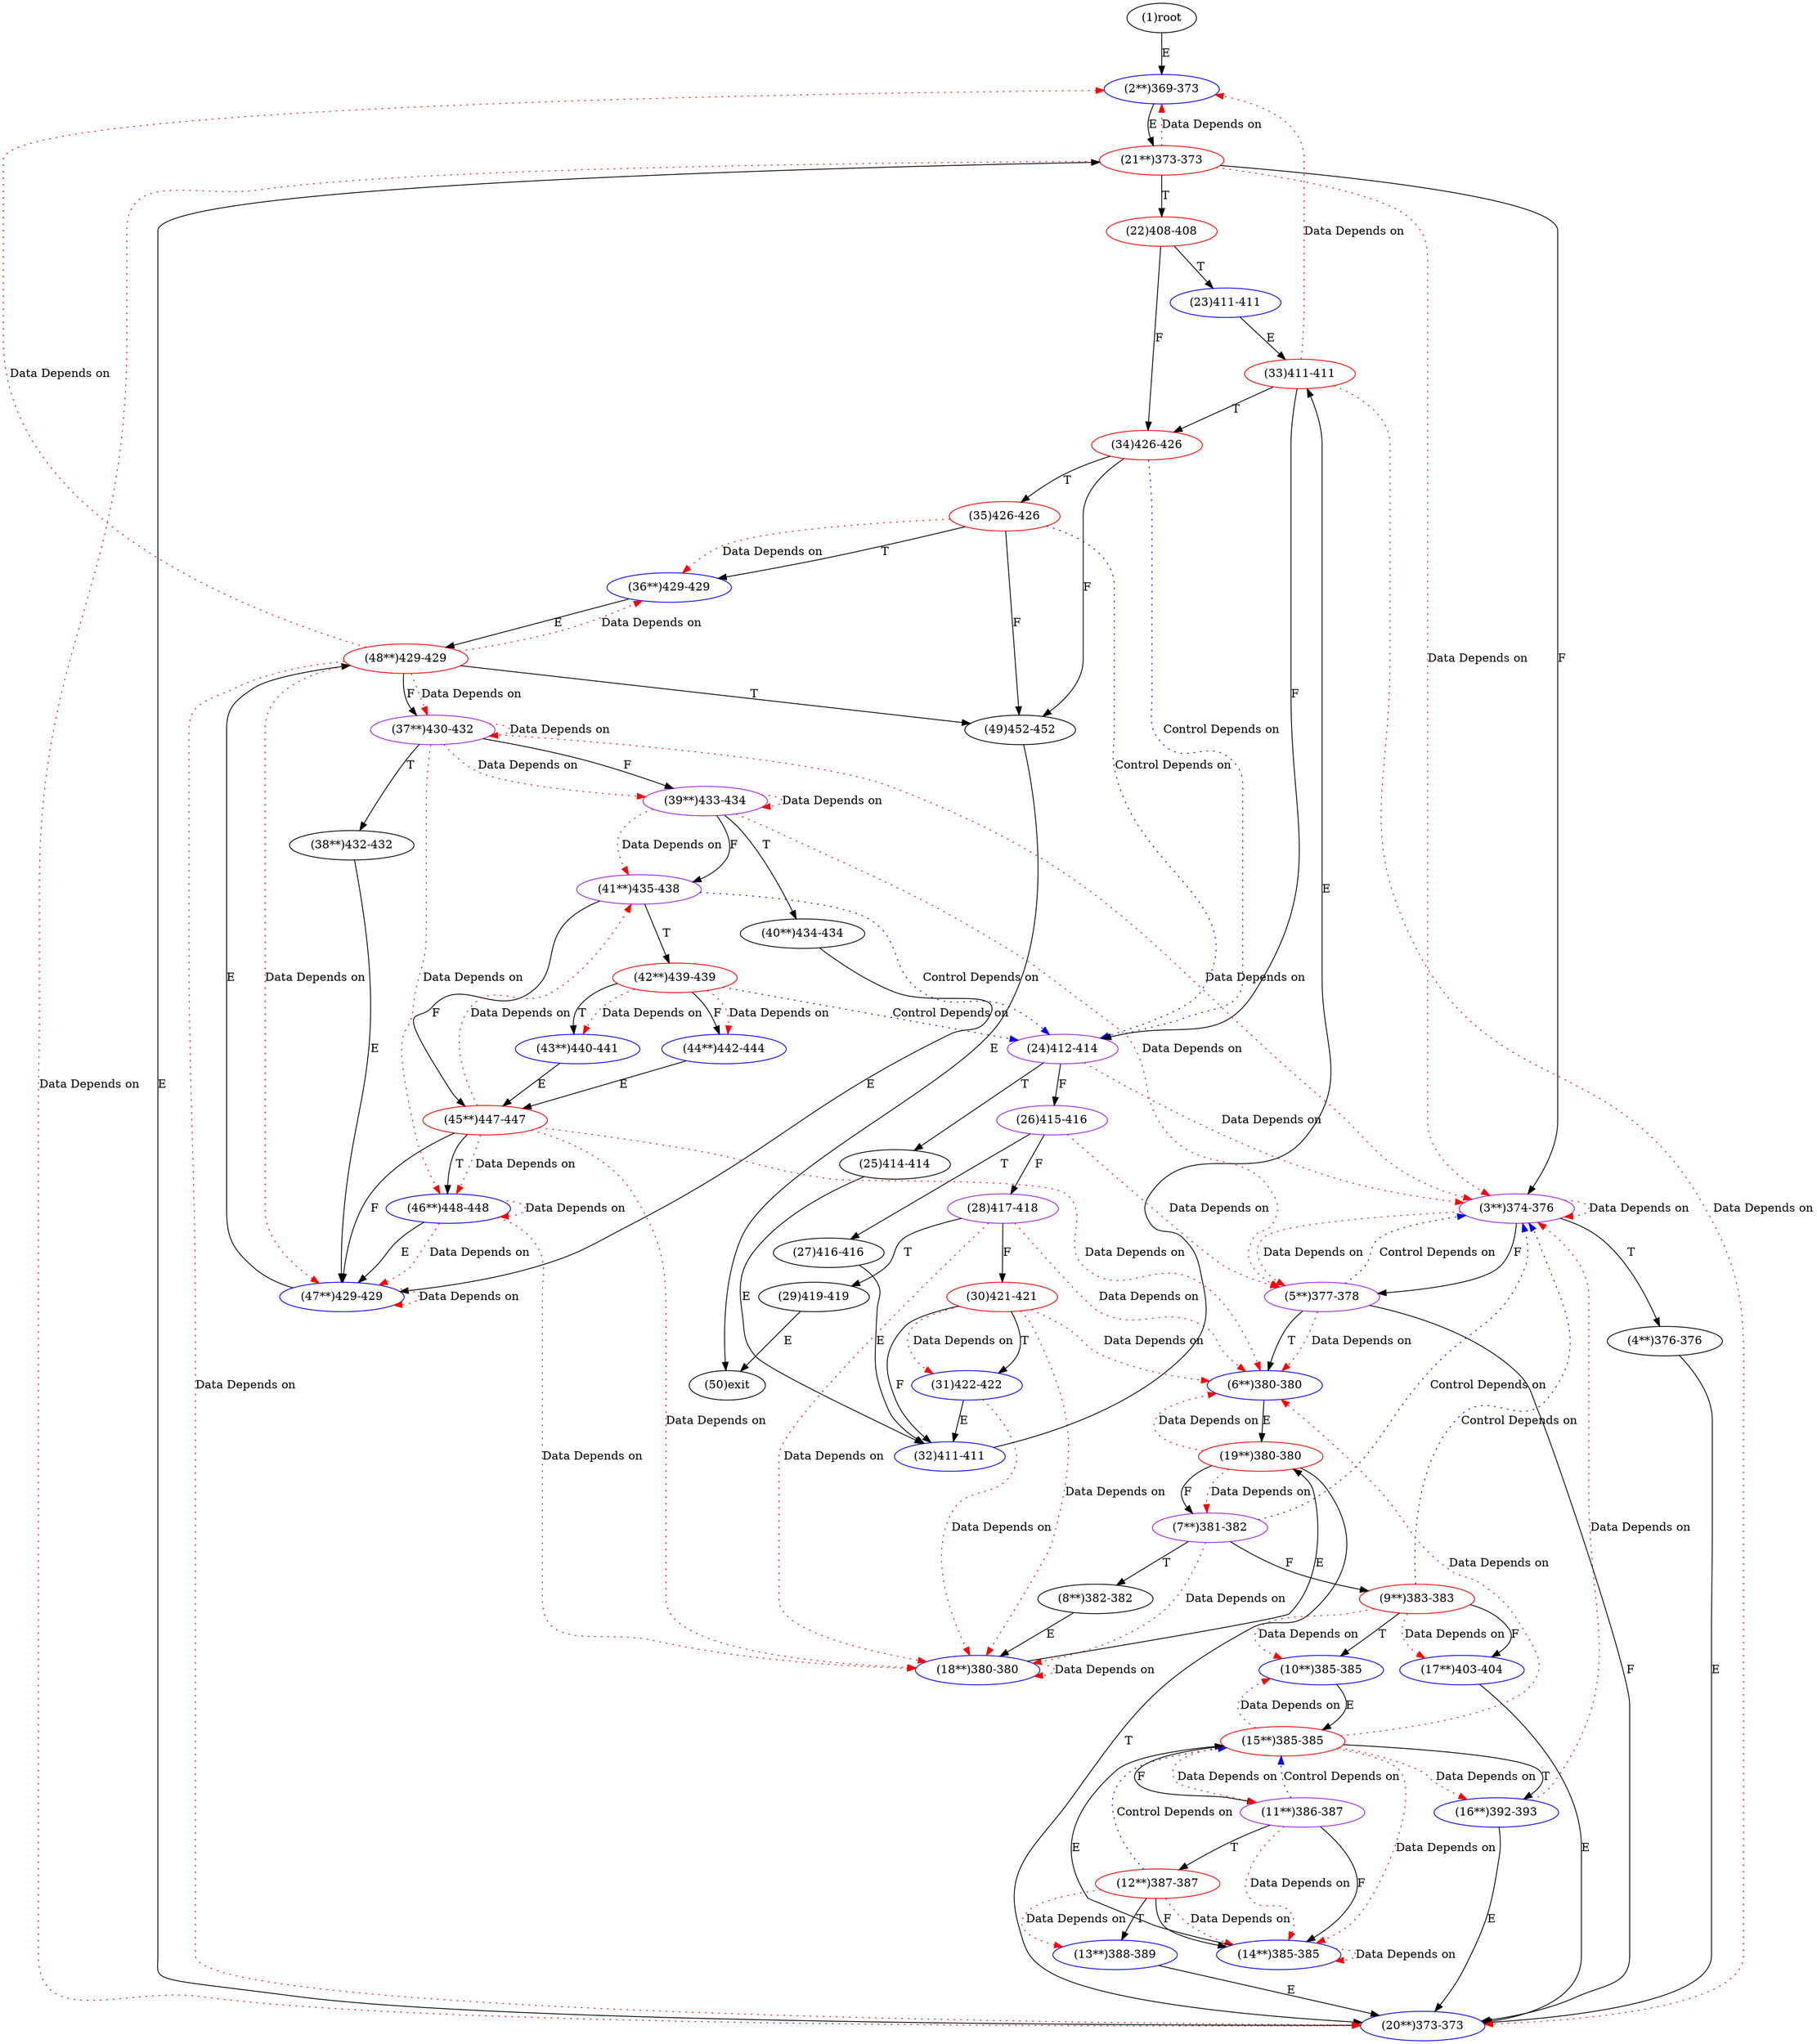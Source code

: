 digraph "" { 
1[ label="(1)root"];
2[ label="(2**)369-373",color=blue];
3[ label="(3**)374-376",color=purple];
4[ label="(4**)376-376"];
5[ label="(5**)377-378",color=purple];
6[ label="(6**)380-380",color=blue];
7[ label="(7**)381-382",color=purple];
8[ label="(8**)382-382"];
9[ label="(9**)383-383",color=red];
10[ label="(10**)385-385",color=blue];
11[ label="(11**)386-387",color=purple];
12[ label="(12**)387-387",color=red];
13[ label="(13**)388-389",color=blue];
14[ label="(14**)385-385",color=blue];
15[ label="(15**)385-385",color=red];
17[ label="(17**)403-404",color=blue];
16[ label="(16**)392-393",color=blue];
19[ label="(19**)380-380",color=red];
18[ label="(18**)380-380",color=blue];
21[ label="(21**)373-373",color=red];
20[ label="(20**)373-373",color=blue];
23[ label="(23)411-411",color=blue];
22[ label="(22)408-408",color=red];
25[ label="(25)414-414"];
24[ label="(24)412-414",color=purple];
27[ label="(27)416-416"];
26[ label="(26)415-416",color=purple];
29[ label="(29)419-419"];
28[ label="(28)417-418",color=purple];
31[ label="(31)422-422",color=blue];
30[ label="(30)421-421",color=red];
34[ label="(34)426-426",color=red];
35[ label="(35)426-426",color=red];
32[ label="(32)411-411",color=blue];
33[ label="(33)411-411",color=red];
38[ label="(38**)432-432"];
39[ label="(39**)433-434",color=purple];
36[ label="(36**)429-429",color=blue];
37[ label="(37**)430-432",color=purple];
42[ label="(42**)439-439",color=red];
43[ label="(43**)440-441",color=blue];
40[ label="(40**)434-434"];
41[ label="(41**)435-438",color=purple];
46[ label="(46**)448-448",color=blue];
47[ label="(47**)429-429",color=blue];
44[ label="(44**)442-444",color=blue];
45[ label="(45**)447-447",color=red];
50[ label="(50)exit"];
49[ label="(49)452-452"];
48[ label="(48**)429-429",color=red];
1->2[ label="E"];
2->21[ label="E"];
3->5[ label="F"];
3->4[ label="T"];
4->20[ label="E"];
5->20[ label="F"];
5->6[ label="T"];
6->19[ label="E"];
7->9[ label="F"];
7->8[ label="T"];
8->18[ label="E"];
9->17[ label="F"];
9->10[ label="T"];
10->15[ label="E"];
11->14[ label="F"];
11->12[ label="T"];
12->14[ label="F"];
12->13[ label="T"];
13->20[ label="E"];
14->15[ label="E"];
15->11[ label="F"];
15->16[ label="T"];
16->20[ label="E"];
17->20[ label="E"];
18->19[ label="E"];
19->7[ label="F"];
19->20[ label="T"];
20->21[ label="E"];
21->3[ label="F"];
21->22[ label="T"];
22->34[ label="F"];
22->23[ label="T"];
23->33[ label="E"];
24->26[ label="F"];
24->25[ label="T"];
25->32[ label="E"];
26->28[ label="F"];
26->27[ label="T"];
27->32[ label="E"];
28->30[ label="F"];
28->29[ label="T"];
29->50[ label="E"];
30->32[ label="F"];
30->31[ label="T"];
31->32[ label="E"];
32->33[ label="E"];
33->24[ label="F"];
33->34[ label="T"];
34->49[ label="F"];
34->35[ label="T"];
35->49[ label="F"];
35->36[ label="T"];
36->48[ label="E"];
37->39[ label="F"];
37->38[ label="T"];
38->47[ label="E"];
39->41[ label="F"];
39->40[ label="T"];
40->47[ label="E"];
41->45[ label="F"];
41->42[ label="T"];
42->44[ label="F"];
42->43[ label="T"];
43->45[ label="E"];
44->45[ label="E"];
45->47[ label="F"];
45->46[ label="T"];
46->47[ label="E"];
47->48[ label="E"];
48->37[ label="F"];
48->49[ label="T"];
49->50[ label="E"];
3->3[ color="red" label="Data Depends on" style = dotted ];
3->5[ color="red" label="Data Depends on" style = dotted ];
5->6[ color="red" label="Data Depends on" style = dotted ];
5->3[ color="blue" label="Control Depends on" style = dotted ];
7->3[ color="blue" label="Control Depends on" style = dotted ];
7->18[ color="red" label="Data Depends on" style = dotted ];
9->10[ color="red" label="Data Depends on" style = dotted ];
9->17[ color="red" label="Data Depends on" style = dotted ];
9->3[ color="blue" label="Control Depends on" style = dotted ];
11->15[ color="blue" label="Control Depends on" style = dotted ];
11->14[ color="red" label="Data Depends on" style = dotted ];
12->13[ color="red" label="Data Depends on" style = dotted ];
12->14[ color="red" label="Data Depends on" style = dotted ];
12->15[ color="blue" label="Control Depends on" style = dotted ];
14->14[ color="red" label="Data Depends on" style = dotted ];
15->14[ color="red" label="Data Depends on" style = dotted ];
15->11[ color="red" label="Data Depends on" style = dotted ];
15->10[ color="red" label="Data Depends on" style = dotted ];
15->6[ color="red" label="Data Depends on" style = dotted ];
15->16[ color="red" label="Data Depends on" style = dotted ];
16->3[ color="red" label="Data Depends on" style = dotted ];
19->6[ color="red" label="Data Depends on" style = dotted ];
19->7[ color="red" label="Data Depends on" style = dotted ];
18->18[ color="red" label="Data Depends on" style = dotted ];
21->20[ color="red" label="Data Depends on" style = dotted ];
21->2[ color="red" label="Data Depends on" style = dotted ];
21->3[ color="red" label="Data Depends on" style = dotted ];
24->3[ color="red" label="Data Depends on" style = dotted ];
26->5[ color="red" label="Data Depends on" style = dotted ];
28->6[ color="red" label="Data Depends on" style = dotted ];
28->18[ color="red" label="Data Depends on" style = dotted ];
31->18[ color="red" label="Data Depends on" style = dotted ];
30->31[ color="red" label="Data Depends on" style = dotted ];
30->6[ color="red" label="Data Depends on" style = dotted ];
30->18[ color="red" label="Data Depends on" style = dotted ];
34->24[ color="blue" label="Control Depends on" style = dotted ];
35->36[ color="red" label="Data Depends on" style = dotted ];
35->24[ color="blue" label="Control Depends on" style = dotted ];
33->2[ color="red" label="Data Depends on" style = dotted ];
33->20[ color="red" label="Data Depends on" style = dotted ];
39->39[ color="red" label="Data Depends on" style = dotted ];
39->5[ color="red" label="Data Depends on" style = dotted ];
39->41[ color="red" label="Data Depends on" style = dotted ];
37->37[ color="red" label="Data Depends on" style = dotted ];
37->39[ color="red" label="Data Depends on" style = dotted ];
37->3[ color="red" label="Data Depends on" style = dotted ];
37->46[ color="red" label="Data Depends on" style = dotted ];
42->43[ color="red" label="Data Depends on" style = dotted ];
42->24[ color="blue" label="Control Depends on" style = dotted ];
42->44[ color="red" label="Data Depends on" style = dotted ];
41->24[ color="blue" label="Control Depends on" style = dotted ];
46->46[ color="red" label="Data Depends on" style = dotted ];
46->47[ color="red" label="Data Depends on" style = dotted ];
46->18[ color="red" label="Data Depends on" style = dotted ];
47->47[ color="red" label="Data Depends on" style = dotted ];
45->46[ color="red" label="Data Depends on" style = dotted ];
45->41[ color="red" label="Data Depends on" style = dotted ];
45->6[ color="red" label="Data Depends on" style = dotted ];
45->18[ color="red" label="Data Depends on" style = dotted ];
48->2[ color="red" label="Data Depends on" style = dotted ];
48->37[ color="red" label="Data Depends on" style = dotted ];
48->36[ color="red" label="Data Depends on" style = dotted ];
48->20[ color="red" label="Data Depends on" style = dotted ];
48->47[ color="red" label="Data Depends on" style = dotted ];
}
